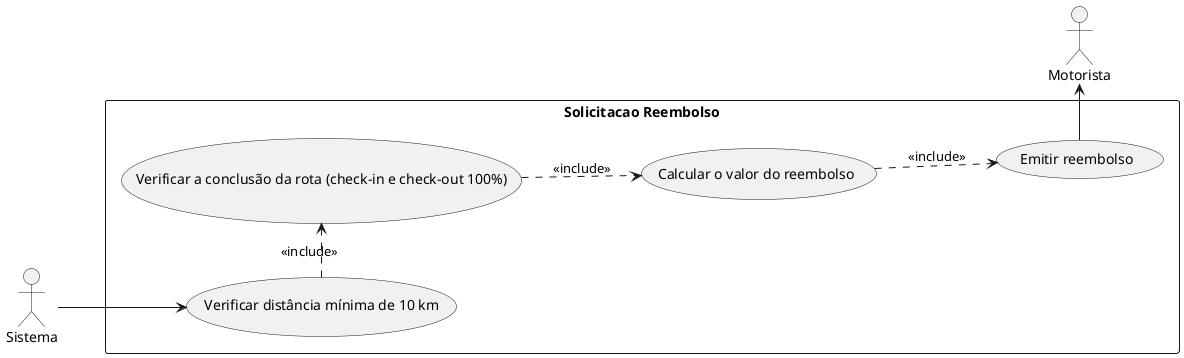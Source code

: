 @startuml Solicitacao de Reembolso

left to right direction

actor Sistema
actor Motorista

rectangle "Solicitacao Reembolso" {
    usecase "Verificar distância mínima de 10 km" as soliReem_Verf10
    usecase "Verificar a conclusão da rota (check-in e check-out 100%)" as soliReem_InOut
    usecase "Calcular o valor do reembolso" as soliReem_Calc
    usecase "Emitir reembolso" as soliReem_emitReem
}

Sistema --> soliReem_Verf10
soliReem_Verf10 .> soliReem_InOut: <<include>>
soliReem_InOut ..> soliReem_Calc: <<include>>
soliReem_Calc ..> soliReem_emitReem: <<include>>
soliReem_emitReem -> Motorista


@enduml